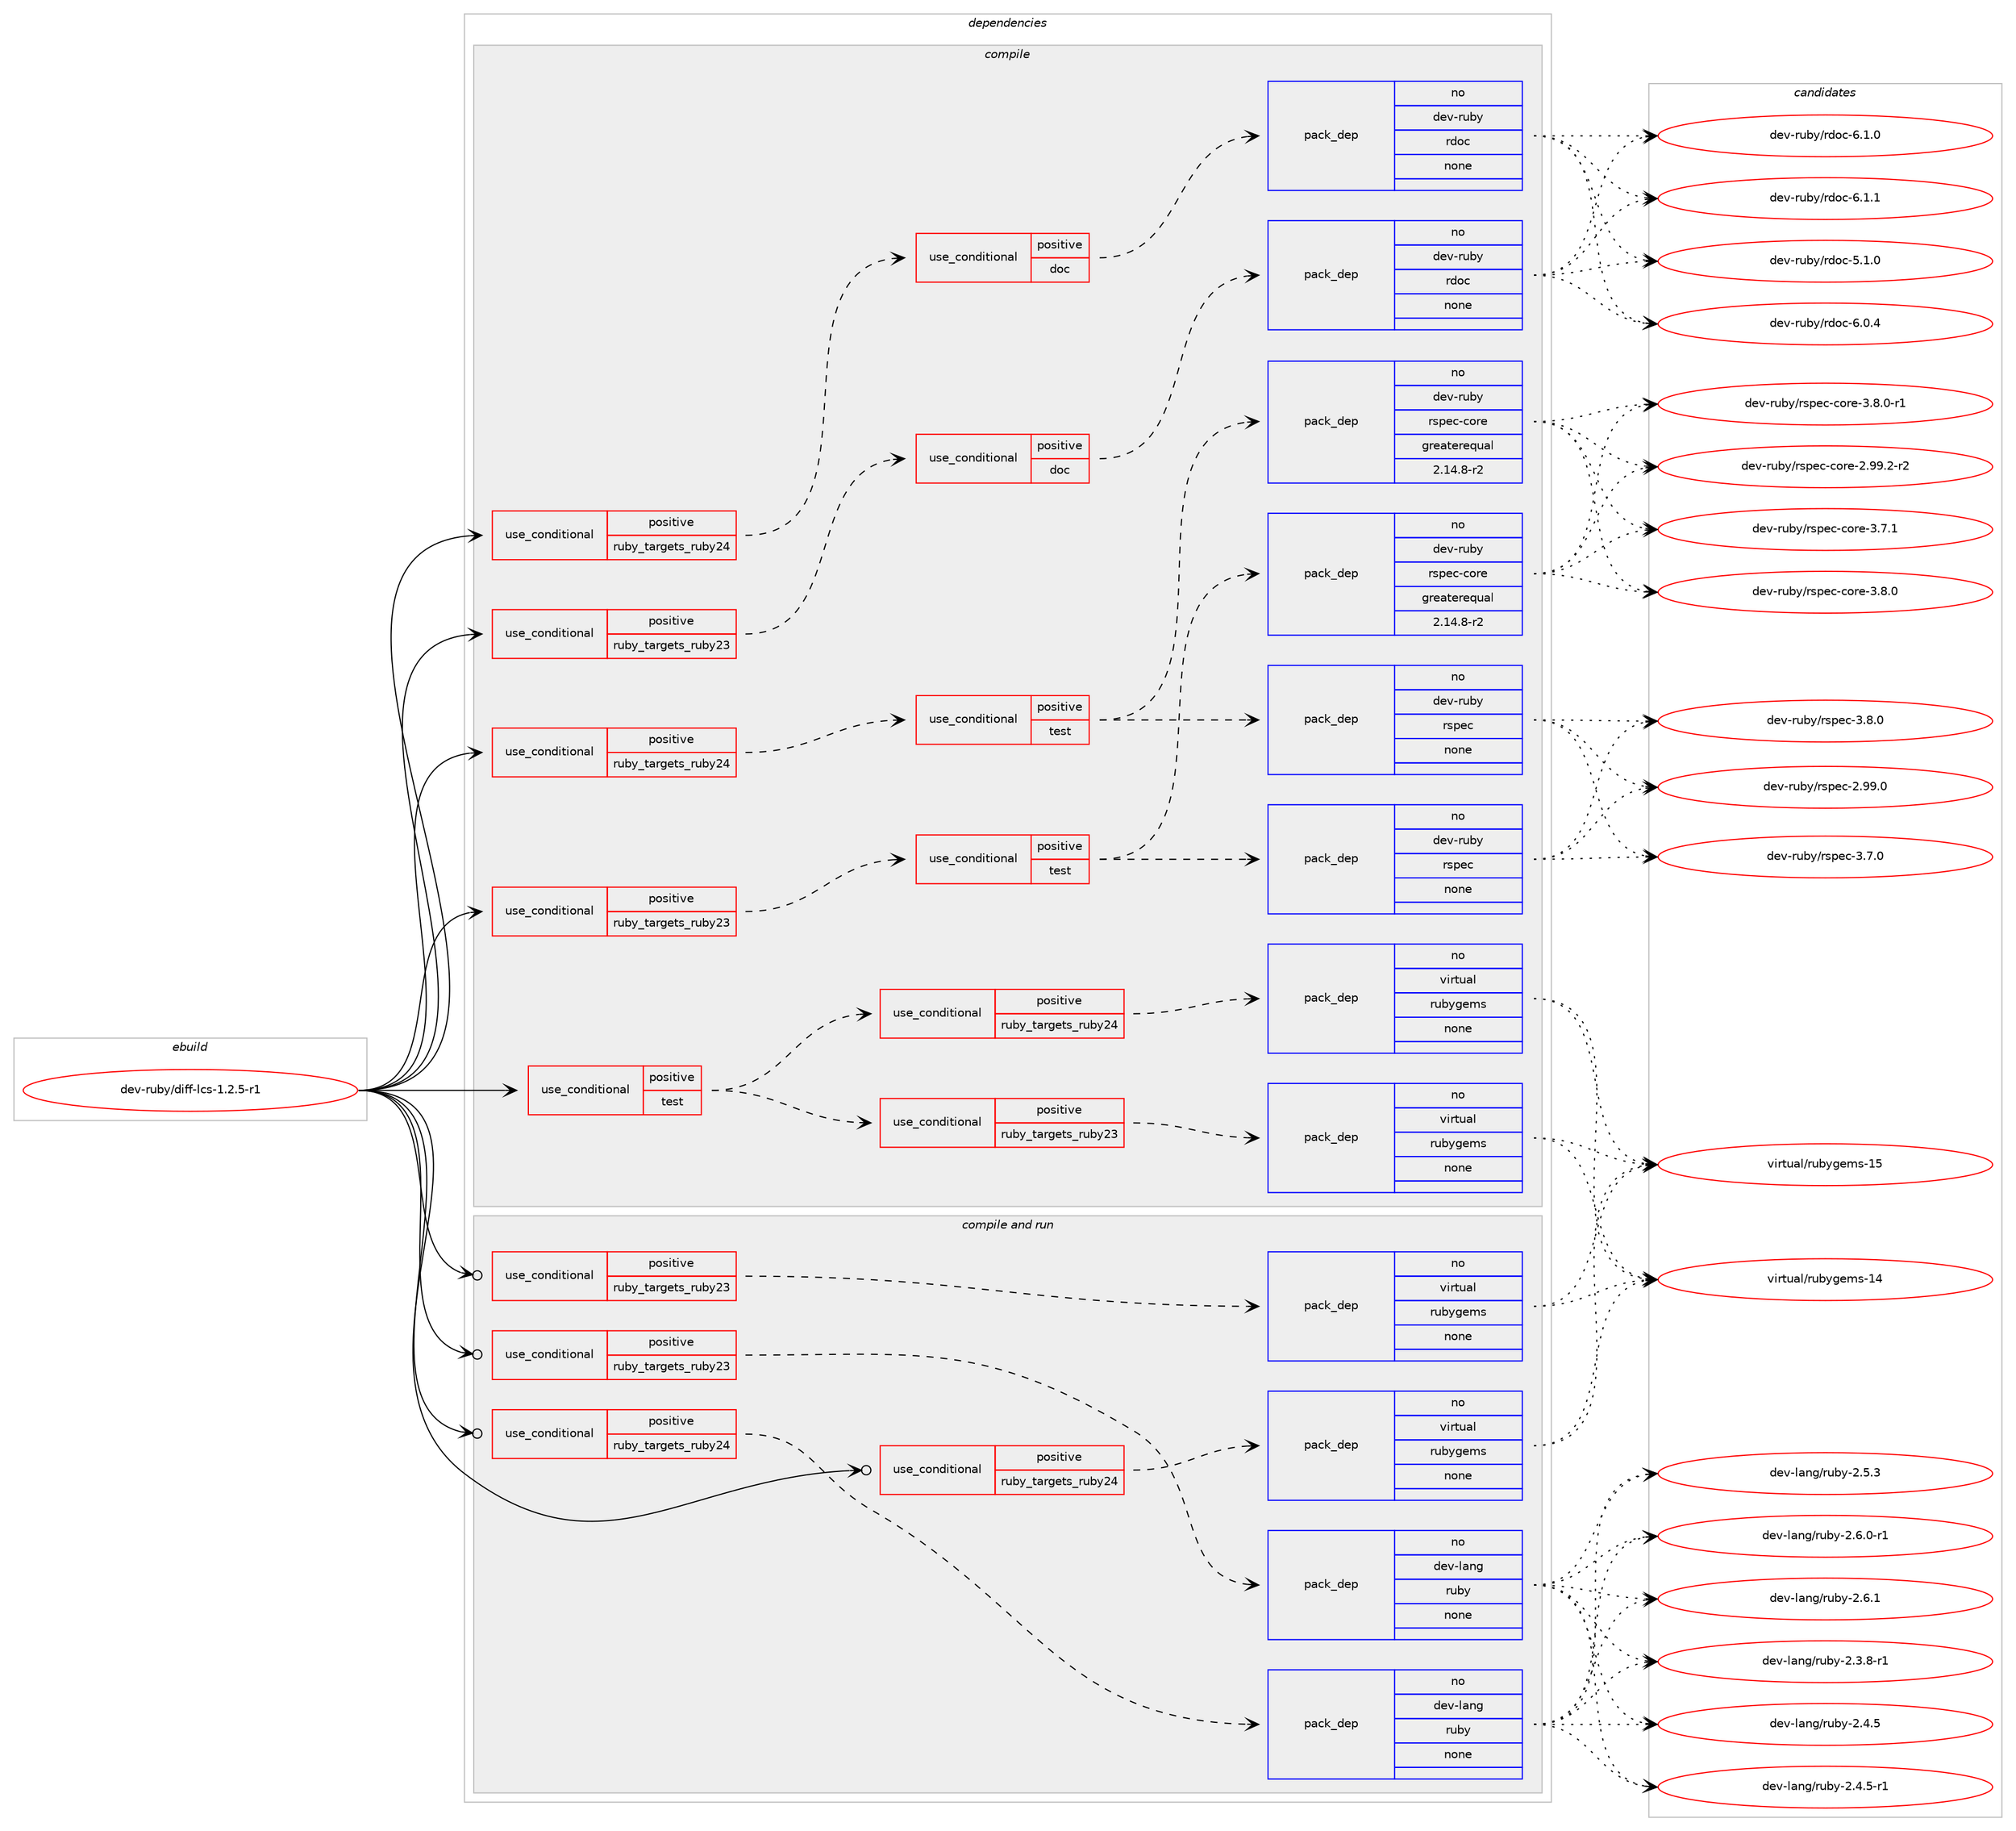 digraph prolog {

# *************
# Graph options
# *************

newrank=true;
concentrate=true;
compound=true;
graph [rankdir=LR,fontname=Helvetica,fontsize=10,ranksep=1.5];#, ranksep=2.5, nodesep=0.2];
edge  [arrowhead=vee];
node  [fontname=Helvetica,fontsize=10];

# **********
# The ebuild
# **********

subgraph cluster_leftcol {
color=gray;
rank=same;
label=<<i>ebuild</i>>;
id [label="dev-ruby/diff-lcs-1.2.5-r1", color=red, width=4, href="../dev-ruby/diff-lcs-1.2.5-r1.svg"];
}

# ****************
# The dependencies
# ****************

subgraph cluster_midcol {
color=gray;
label=<<i>dependencies</i>>;
subgraph cluster_compile {
fillcolor="#eeeeee";
style=filled;
label=<<i>compile</i>>;
subgraph cond398364 {
dependency1490591 [label=<<TABLE BORDER="0" CELLBORDER="1" CELLSPACING="0" CELLPADDING="4"><TR><TD ROWSPAN="3" CELLPADDING="10">use_conditional</TD></TR><TR><TD>positive</TD></TR><TR><TD>ruby_targets_ruby23</TD></TR></TABLE>>, shape=none, color=red];
subgraph cond398365 {
dependency1490592 [label=<<TABLE BORDER="0" CELLBORDER="1" CELLSPACING="0" CELLPADDING="4"><TR><TD ROWSPAN="3" CELLPADDING="10">use_conditional</TD></TR><TR><TD>positive</TD></TR><TR><TD>doc</TD></TR></TABLE>>, shape=none, color=red];
subgraph pack1068783 {
dependency1490593 [label=<<TABLE BORDER="0" CELLBORDER="1" CELLSPACING="0" CELLPADDING="4" WIDTH="220"><TR><TD ROWSPAN="6" CELLPADDING="30">pack_dep</TD></TR><TR><TD WIDTH="110">no</TD></TR><TR><TD>dev-ruby</TD></TR><TR><TD>rdoc</TD></TR><TR><TD>none</TD></TR><TR><TD></TD></TR></TABLE>>, shape=none, color=blue];
}
dependency1490592:e -> dependency1490593:w [weight=20,style="dashed",arrowhead="vee"];
}
dependency1490591:e -> dependency1490592:w [weight=20,style="dashed",arrowhead="vee"];
}
id:e -> dependency1490591:w [weight=20,style="solid",arrowhead="vee"];
subgraph cond398366 {
dependency1490594 [label=<<TABLE BORDER="0" CELLBORDER="1" CELLSPACING="0" CELLPADDING="4"><TR><TD ROWSPAN="3" CELLPADDING="10">use_conditional</TD></TR><TR><TD>positive</TD></TR><TR><TD>ruby_targets_ruby23</TD></TR></TABLE>>, shape=none, color=red];
subgraph cond398367 {
dependency1490595 [label=<<TABLE BORDER="0" CELLBORDER="1" CELLSPACING="0" CELLPADDING="4"><TR><TD ROWSPAN="3" CELLPADDING="10">use_conditional</TD></TR><TR><TD>positive</TD></TR><TR><TD>test</TD></TR></TABLE>>, shape=none, color=red];
subgraph pack1068784 {
dependency1490596 [label=<<TABLE BORDER="0" CELLBORDER="1" CELLSPACING="0" CELLPADDING="4" WIDTH="220"><TR><TD ROWSPAN="6" CELLPADDING="30">pack_dep</TD></TR><TR><TD WIDTH="110">no</TD></TR><TR><TD>dev-ruby</TD></TR><TR><TD>rspec</TD></TR><TR><TD>none</TD></TR><TR><TD></TD></TR></TABLE>>, shape=none, color=blue];
}
dependency1490595:e -> dependency1490596:w [weight=20,style="dashed",arrowhead="vee"];
subgraph pack1068785 {
dependency1490597 [label=<<TABLE BORDER="0" CELLBORDER="1" CELLSPACING="0" CELLPADDING="4" WIDTH="220"><TR><TD ROWSPAN="6" CELLPADDING="30">pack_dep</TD></TR><TR><TD WIDTH="110">no</TD></TR><TR><TD>dev-ruby</TD></TR><TR><TD>rspec-core</TD></TR><TR><TD>greaterequal</TD></TR><TR><TD>2.14.8-r2</TD></TR></TABLE>>, shape=none, color=blue];
}
dependency1490595:e -> dependency1490597:w [weight=20,style="dashed",arrowhead="vee"];
}
dependency1490594:e -> dependency1490595:w [weight=20,style="dashed",arrowhead="vee"];
}
id:e -> dependency1490594:w [weight=20,style="solid",arrowhead="vee"];
subgraph cond398368 {
dependency1490598 [label=<<TABLE BORDER="0" CELLBORDER="1" CELLSPACING="0" CELLPADDING="4"><TR><TD ROWSPAN="3" CELLPADDING="10">use_conditional</TD></TR><TR><TD>positive</TD></TR><TR><TD>ruby_targets_ruby24</TD></TR></TABLE>>, shape=none, color=red];
subgraph cond398369 {
dependency1490599 [label=<<TABLE BORDER="0" CELLBORDER="1" CELLSPACING="0" CELLPADDING="4"><TR><TD ROWSPAN="3" CELLPADDING="10">use_conditional</TD></TR><TR><TD>positive</TD></TR><TR><TD>doc</TD></TR></TABLE>>, shape=none, color=red];
subgraph pack1068786 {
dependency1490600 [label=<<TABLE BORDER="0" CELLBORDER="1" CELLSPACING="0" CELLPADDING="4" WIDTH="220"><TR><TD ROWSPAN="6" CELLPADDING="30">pack_dep</TD></TR><TR><TD WIDTH="110">no</TD></TR><TR><TD>dev-ruby</TD></TR><TR><TD>rdoc</TD></TR><TR><TD>none</TD></TR><TR><TD></TD></TR></TABLE>>, shape=none, color=blue];
}
dependency1490599:e -> dependency1490600:w [weight=20,style="dashed",arrowhead="vee"];
}
dependency1490598:e -> dependency1490599:w [weight=20,style="dashed",arrowhead="vee"];
}
id:e -> dependency1490598:w [weight=20,style="solid",arrowhead="vee"];
subgraph cond398370 {
dependency1490601 [label=<<TABLE BORDER="0" CELLBORDER="1" CELLSPACING="0" CELLPADDING="4"><TR><TD ROWSPAN="3" CELLPADDING="10">use_conditional</TD></TR><TR><TD>positive</TD></TR><TR><TD>ruby_targets_ruby24</TD></TR></TABLE>>, shape=none, color=red];
subgraph cond398371 {
dependency1490602 [label=<<TABLE BORDER="0" CELLBORDER="1" CELLSPACING="0" CELLPADDING="4"><TR><TD ROWSPAN="3" CELLPADDING="10">use_conditional</TD></TR><TR><TD>positive</TD></TR><TR><TD>test</TD></TR></TABLE>>, shape=none, color=red];
subgraph pack1068787 {
dependency1490603 [label=<<TABLE BORDER="0" CELLBORDER="1" CELLSPACING="0" CELLPADDING="4" WIDTH="220"><TR><TD ROWSPAN="6" CELLPADDING="30">pack_dep</TD></TR><TR><TD WIDTH="110">no</TD></TR><TR><TD>dev-ruby</TD></TR><TR><TD>rspec</TD></TR><TR><TD>none</TD></TR><TR><TD></TD></TR></TABLE>>, shape=none, color=blue];
}
dependency1490602:e -> dependency1490603:w [weight=20,style="dashed",arrowhead="vee"];
subgraph pack1068788 {
dependency1490604 [label=<<TABLE BORDER="0" CELLBORDER="1" CELLSPACING="0" CELLPADDING="4" WIDTH="220"><TR><TD ROWSPAN="6" CELLPADDING="30">pack_dep</TD></TR><TR><TD WIDTH="110">no</TD></TR><TR><TD>dev-ruby</TD></TR><TR><TD>rspec-core</TD></TR><TR><TD>greaterequal</TD></TR><TR><TD>2.14.8-r2</TD></TR></TABLE>>, shape=none, color=blue];
}
dependency1490602:e -> dependency1490604:w [weight=20,style="dashed",arrowhead="vee"];
}
dependency1490601:e -> dependency1490602:w [weight=20,style="dashed",arrowhead="vee"];
}
id:e -> dependency1490601:w [weight=20,style="solid",arrowhead="vee"];
subgraph cond398372 {
dependency1490605 [label=<<TABLE BORDER="0" CELLBORDER="1" CELLSPACING="0" CELLPADDING="4"><TR><TD ROWSPAN="3" CELLPADDING="10">use_conditional</TD></TR><TR><TD>positive</TD></TR><TR><TD>test</TD></TR></TABLE>>, shape=none, color=red];
subgraph cond398373 {
dependency1490606 [label=<<TABLE BORDER="0" CELLBORDER="1" CELLSPACING="0" CELLPADDING="4"><TR><TD ROWSPAN="3" CELLPADDING="10">use_conditional</TD></TR><TR><TD>positive</TD></TR><TR><TD>ruby_targets_ruby23</TD></TR></TABLE>>, shape=none, color=red];
subgraph pack1068789 {
dependency1490607 [label=<<TABLE BORDER="0" CELLBORDER="1" CELLSPACING="0" CELLPADDING="4" WIDTH="220"><TR><TD ROWSPAN="6" CELLPADDING="30">pack_dep</TD></TR><TR><TD WIDTH="110">no</TD></TR><TR><TD>virtual</TD></TR><TR><TD>rubygems</TD></TR><TR><TD>none</TD></TR><TR><TD></TD></TR></TABLE>>, shape=none, color=blue];
}
dependency1490606:e -> dependency1490607:w [weight=20,style="dashed",arrowhead="vee"];
}
dependency1490605:e -> dependency1490606:w [weight=20,style="dashed",arrowhead="vee"];
subgraph cond398374 {
dependency1490608 [label=<<TABLE BORDER="0" CELLBORDER="1" CELLSPACING="0" CELLPADDING="4"><TR><TD ROWSPAN="3" CELLPADDING="10">use_conditional</TD></TR><TR><TD>positive</TD></TR><TR><TD>ruby_targets_ruby24</TD></TR></TABLE>>, shape=none, color=red];
subgraph pack1068790 {
dependency1490609 [label=<<TABLE BORDER="0" CELLBORDER="1" CELLSPACING="0" CELLPADDING="4" WIDTH="220"><TR><TD ROWSPAN="6" CELLPADDING="30">pack_dep</TD></TR><TR><TD WIDTH="110">no</TD></TR><TR><TD>virtual</TD></TR><TR><TD>rubygems</TD></TR><TR><TD>none</TD></TR><TR><TD></TD></TR></TABLE>>, shape=none, color=blue];
}
dependency1490608:e -> dependency1490609:w [weight=20,style="dashed",arrowhead="vee"];
}
dependency1490605:e -> dependency1490608:w [weight=20,style="dashed",arrowhead="vee"];
}
id:e -> dependency1490605:w [weight=20,style="solid",arrowhead="vee"];
}
subgraph cluster_compileandrun {
fillcolor="#eeeeee";
style=filled;
label=<<i>compile and run</i>>;
subgraph cond398375 {
dependency1490610 [label=<<TABLE BORDER="0" CELLBORDER="1" CELLSPACING="0" CELLPADDING="4"><TR><TD ROWSPAN="3" CELLPADDING="10">use_conditional</TD></TR><TR><TD>positive</TD></TR><TR><TD>ruby_targets_ruby23</TD></TR></TABLE>>, shape=none, color=red];
subgraph pack1068791 {
dependency1490611 [label=<<TABLE BORDER="0" CELLBORDER="1" CELLSPACING="0" CELLPADDING="4" WIDTH="220"><TR><TD ROWSPAN="6" CELLPADDING="30">pack_dep</TD></TR><TR><TD WIDTH="110">no</TD></TR><TR><TD>dev-lang</TD></TR><TR><TD>ruby</TD></TR><TR><TD>none</TD></TR><TR><TD></TD></TR></TABLE>>, shape=none, color=blue];
}
dependency1490610:e -> dependency1490611:w [weight=20,style="dashed",arrowhead="vee"];
}
id:e -> dependency1490610:w [weight=20,style="solid",arrowhead="odotvee"];
subgraph cond398376 {
dependency1490612 [label=<<TABLE BORDER="0" CELLBORDER="1" CELLSPACING="0" CELLPADDING="4"><TR><TD ROWSPAN="3" CELLPADDING="10">use_conditional</TD></TR><TR><TD>positive</TD></TR><TR><TD>ruby_targets_ruby23</TD></TR></TABLE>>, shape=none, color=red];
subgraph pack1068792 {
dependency1490613 [label=<<TABLE BORDER="0" CELLBORDER="1" CELLSPACING="0" CELLPADDING="4" WIDTH="220"><TR><TD ROWSPAN="6" CELLPADDING="30">pack_dep</TD></TR><TR><TD WIDTH="110">no</TD></TR><TR><TD>virtual</TD></TR><TR><TD>rubygems</TD></TR><TR><TD>none</TD></TR><TR><TD></TD></TR></TABLE>>, shape=none, color=blue];
}
dependency1490612:e -> dependency1490613:w [weight=20,style="dashed",arrowhead="vee"];
}
id:e -> dependency1490612:w [weight=20,style="solid",arrowhead="odotvee"];
subgraph cond398377 {
dependency1490614 [label=<<TABLE BORDER="0" CELLBORDER="1" CELLSPACING="0" CELLPADDING="4"><TR><TD ROWSPAN="3" CELLPADDING="10">use_conditional</TD></TR><TR><TD>positive</TD></TR><TR><TD>ruby_targets_ruby24</TD></TR></TABLE>>, shape=none, color=red];
subgraph pack1068793 {
dependency1490615 [label=<<TABLE BORDER="0" CELLBORDER="1" CELLSPACING="0" CELLPADDING="4" WIDTH="220"><TR><TD ROWSPAN="6" CELLPADDING="30">pack_dep</TD></TR><TR><TD WIDTH="110">no</TD></TR><TR><TD>dev-lang</TD></TR><TR><TD>ruby</TD></TR><TR><TD>none</TD></TR><TR><TD></TD></TR></TABLE>>, shape=none, color=blue];
}
dependency1490614:e -> dependency1490615:w [weight=20,style="dashed",arrowhead="vee"];
}
id:e -> dependency1490614:w [weight=20,style="solid",arrowhead="odotvee"];
subgraph cond398378 {
dependency1490616 [label=<<TABLE BORDER="0" CELLBORDER="1" CELLSPACING="0" CELLPADDING="4"><TR><TD ROWSPAN="3" CELLPADDING="10">use_conditional</TD></TR><TR><TD>positive</TD></TR><TR><TD>ruby_targets_ruby24</TD></TR></TABLE>>, shape=none, color=red];
subgraph pack1068794 {
dependency1490617 [label=<<TABLE BORDER="0" CELLBORDER="1" CELLSPACING="0" CELLPADDING="4" WIDTH="220"><TR><TD ROWSPAN="6" CELLPADDING="30">pack_dep</TD></TR><TR><TD WIDTH="110">no</TD></TR><TR><TD>virtual</TD></TR><TR><TD>rubygems</TD></TR><TR><TD>none</TD></TR><TR><TD></TD></TR></TABLE>>, shape=none, color=blue];
}
dependency1490616:e -> dependency1490617:w [weight=20,style="dashed",arrowhead="vee"];
}
id:e -> dependency1490616:w [weight=20,style="solid",arrowhead="odotvee"];
}
subgraph cluster_run {
fillcolor="#eeeeee";
style=filled;
label=<<i>run</i>>;
}
}

# **************
# The candidates
# **************

subgraph cluster_choices {
rank=same;
color=gray;
label=<<i>candidates</i>>;

subgraph choice1068783 {
color=black;
nodesep=1;
choice10010111845114117981214711410011199455346494648 [label="dev-ruby/rdoc-5.1.0", color=red, width=4,href="../dev-ruby/rdoc-5.1.0.svg"];
choice10010111845114117981214711410011199455446484652 [label="dev-ruby/rdoc-6.0.4", color=red, width=4,href="../dev-ruby/rdoc-6.0.4.svg"];
choice10010111845114117981214711410011199455446494648 [label="dev-ruby/rdoc-6.1.0", color=red, width=4,href="../dev-ruby/rdoc-6.1.0.svg"];
choice10010111845114117981214711410011199455446494649 [label="dev-ruby/rdoc-6.1.1", color=red, width=4,href="../dev-ruby/rdoc-6.1.1.svg"];
dependency1490593:e -> choice10010111845114117981214711410011199455346494648:w [style=dotted,weight="100"];
dependency1490593:e -> choice10010111845114117981214711410011199455446484652:w [style=dotted,weight="100"];
dependency1490593:e -> choice10010111845114117981214711410011199455446494648:w [style=dotted,weight="100"];
dependency1490593:e -> choice10010111845114117981214711410011199455446494649:w [style=dotted,weight="100"];
}
subgraph choice1068784 {
color=black;
nodesep=1;
choice1001011184511411798121471141151121019945504657574648 [label="dev-ruby/rspec-2.99.0", color=red, width=4,href="../dev-ruby/rspec-2.99.0.svg"];
choice10010111845114117981214711411511210199455146554648 [label="dev-ruby/rspec-3.7.0", color=red, width=4,href="../dev-ruby/rspec-3.7.0.svg"];
choice10010111845114117981214711411511210199455146564648 [label="dev-ruby/rspec-3.8.0", color=red, width=4,href="../dev-ruby/rspec-3.8.0.svg"];
dependency1490596:e -> choice1001011184511411798121471141151121019945504657574648:w [style=dotted,weight="100"];
dependency1490596:e -> choice10010111845114117981214711411511210199455146554648:w [style=dotted,weight="100"];
dependency1490596:e -> choice10010111845114117981214711411511210199455146564648:w [style=dotted,weight="100"];
}
subgraph choice1068785 {
color=black;
nodesep=1;
choice100101118451141179812147114115112101994599111114101455046575746504511450 [label="dev-ruby/rspec-core-2.99.2-r2", color=red, width=4,href="../dev-ruby/rspec-core-2.99.2-r2.svg"];
choice100101118451141179812147114115112101994599111114101455146554649 [label="dev-ruby/rspec-core-3.7.1", color=red, width=4,href="../dev-ruby/rspec-core-3.7.1.svg"];
choice100101118451141179812147114115112101994599111114101455146564648 [label="dev-ruby/rspec-core-3.8.0", color=red, width=4,href="../dev-ruby/rspec-core-3.8.0.svg"];
choice1001011184511411798121471141151121019945991111141014551465646484511449 [label="dev-ruby/rspec-core-3.8.0-r1", color=red, width=4,href="../dev-ruby/rspec-core-3.8.0-r1.svg"];
dependency1490597:e -> choice100101118451141179812147114115112101994599111114101455046575746504511450:w [style=dotted,weight="100"];
dependency1490597:e -> choice100101118451141179812147114115112101994599111114101455146554649:w [style=dotted,weight="100"];
dependency1490597:e -> choice100101118451141179812147114115112101994599111114101455146564648:w [style=dotted,weight="100"];
dependency1490597:e -> choice1001011184511411798121471141151121019945991111141014551465646484511449:w [style=dotted,weight="100"];
}
subgraph choice1068786 {
color=black;
nodesep=1;
choice10010111845114117981214711410011199455346494648 [label="dev-ruby/rdoc-5.1.0", color=red, width=4,href="../dev-ruby/rdoc-5.1.0.svg"];
choice10010111845114117981214711410011199455446484652 [label="dev-ruby/rdoc-6.0.4", color=red, width=4,href="../dev-ruby/rdoc-6.0.4.svg"];
choice10010111845114117981214711410011199455446494648 [label="dev-ruby/rdoc-6.1.0", color=red, width=4,href="../dev-ruby/rdoc-6.1.0.svg"];
choice10010111845114117981214711410011199455446494649 [label="dev-ruby/rdoc-6.1.1", color=red, width=4,href="../dev-ruby/rdoc-6.1.1.svg"];
dependency1490600:e -> choice10010111845114117981214711410011199455346494648:w [style=dotted,weight="100"];
dependency1490600:e -> choice10010111845114117981214711410011199455446484652:w [style=dotted,weight="100"];
dependency1490600:e -> choice10010111845114117981214711410011199455446494648:w [style=dotted,weight="100"];
dependency1490600:e -> choice10010111845114117981214711410011199455446494649:w [style=dotted,weight="100"];
}
subgraph choice1068787 {
color=black;
nodesep=1;
choice1001011184511411798121471141151121019945504657574648 [label="dev-ruby/rspec-2.99.0", color=red, width=4,href="../dev-ruby/rspec-2.99.0.svg"];
choice10010111845114117981214711411511210199455146554648 [label="dev-ruby/rspec-3.7.0", color=red, width=4,href="../dev-ruby/rspec-3.7.0.svg"];
choice10010111845114117981214711411511210199455146564648 [label="dev-ruby/rspec-3.8.0", color=red, width=4,href="../dev-ruby/rspec-3.8.0.svg"];
dependency1490603:e -> choice1001011184511411798121471141151121019945504657574648:w [style=dotted,weight="100"];
dependency1490603:e -> choice10010111845114117981214711411511210199455146554648:w [style=dotted,weight="100"];
dependency1490603:e -> choice10010111845114117981214711411511210199455146564648:w [style=dotted,weight="100"];
}
subgraph choice1068788 {
color=black;
nodesep=1;
choice100101118451141179812147114115112101994599111114101455046575746504511450 [label="dev-ruby/rspec-core-2.99.2-r2", color=red, width=4,href="../dev-ruby/rspec-core-2.99.2-r2.svg"];
choice100101118451141179812147114115112101994599111114101455146554649 [label="dev-ruby/rspec-core-3.7.1", color=red, width=4,href="../dev-ruby/rspec-core-3.7.1.svg"];
choice100101118451141179812147114115112101994599111114101455146564648 [label="dev-ruby/rspec-core-3.8.0", color=red, width=4,href="../dev-ruby/rspec-core-3.8.0.svg"];
choice1001011184511411798121471141151121019945991111141014551465646484511449 [label="dev-ruby/rspec-core-3.8.0-r1", color=red, width=4,href="../dev-ruby/rspec-core-3.8.0-r1.svg"];
dependency1490604:e -> choice100101118451141179812147114115112101994599111114101455046575746504511450:w [style=dotted,weight="100"];
dependency1490604:e -> choice100101118451141179812147114115112101994599111114101455146554649:w [style=dotted,weight="100"];
dependency1490604:e -> choice100101118451141179812147114115112101994599111114101455146564648:w [style=dotted,weight="100"];
dependency1490604:e -> choice1001011184511411798121471141151121019945991111141014551465646484511449:w [style=dotted,weight="100"];
}
subgraph choice1068789 {
color=black;
nodesep=1;
choice118105114116117971084711411798121103101109115454952 [label="virtual/rubygems-14", color=red, width=4,href="../virtual/rubygems-14.svg"];
choice118105114116117971084711411798121103101109115454953 [label="virtual/rubygems-15", color=red, width=4,href="../virtual/rubygems-15.svg"];
dependency1490607:e -> choice118105114116117971084711411798121103101109115454952:w [style=dotted,weight="100"];
dependency1490607:e -> choice118105114116117971084711411798121103101109115454953:w [style=dotted,weight="100"];
}
subgraph choice1068790 {
color=black;
nodesep=1;
choice118105114116117971084711411798121103101109115454952 [label="virtual/rubygems-14", color=red, width=4,href="../virtual/rubygems-14.svg"];
choice118105114116117971084711411798121103101109115454953 [label="virtual/rubygems-15", color=red, width=4,href="../virtual/rubygems-15.svg"];
dependency1490609:e -> choice118105114116117971084711411798121103101109115454952:w [style=dotted,weight="100"];
dependency1490609:e -> choice118105114116117971084711411798121103101109115454953:w [style=dotted,weight="100"];
}
subgraph choice1068791 {
color=black;
nodesep=1;
choice100101118451089711010347114117981214550465146564511449 [label="dev-lang/ruby-2.3.8-r1", color=red, width=4,href="../dev-lang/ruby-2.3.8-r1.svg"];
choice10010111845108971101034711411798121455046524653 [label="dev-lang/ruby-2.4.5", color=red, width=4,href="../dev-lang/ruby-2.4.5.svg"];
choice100101118451089711010347114117981214550465246534511449 [label="dev-lang/ruby-2.4.5-r1", color=red, width=4,href="../dev-lang/ruby-2.4.5-r1.svg"];
choice10010111845108971101034711411798121455046534651 [label="dev-lang/ruby-2.5.3", color=red, width=4,href="../dev-lang/ruby-2.5.3.svg"];
choice100101118451089711010347114117981214550465446484511449 [label="dev-lang/ruby-2.6.0-r1", color=red, width=4,href="../dev-lang/ruby-2.6.0-r1.svg"];
choice10010111845108971101034711411798121455046544649 [label="dev-lang/ruby-2.6.1", color=red, width=4,href="../dev-lang/ruby-2.6.1.svg"];
dependency1490611:e -> choice100101118451089711010347114117981214550465146564511449:w [style=dotted,weight="100"];
dependency1490611:e -> choice10010111845108971101034711411798121455046524653:w [style=dotted,weight="100"];
dependency1490611:e -> choice100101118451089711010347114117981214550465246534511449:w [style=dotted,weight="100"];
dependency1490611:e -> choice10010111845108971101034711411798121455046534651:w [style=dotted,weight="100"];
dependency1490611:e -> choice100101118451089711010347114117981214550465446484511449:w [style=dotted,weight="100"];
dependency1490611:e -> choice10010111845108971101034711411798121455046544649:w [style=dotted,weight="100"];
}
subgraph choice1068792 {
color=black;
nodesep=1;
choice118105114116117971084711411798121103101109115454952 [label="virtual/rubygems-14", color=red, width=4,href="../virtual/rubygems-14.svg"];
choice118105114116117971084711411798121103101109115454953 [label="virtual/rubygems-15", color=red, width=4,href="../virtual/rubygems-15.svg"];
dependency1490613:e -> choice118105114116117971084711411798121103101109115454952:w [style=dotted,weight="100"];
dependency1490613:e -> choice118105114116117971084711411798121103101109115454953:w [style=dotted,weight="100"];
}
subgraph choice1068793 {
color=black;
nodesep=1;
choice100101118451089711010347114117981214550465146564511449 [label="dev-lang/ruby-2.3.8-r1", color=red, width=4,href="../dev-lang/ruby-2.3.8-r1.svg"];
choice10010111845108971101034711411798121455046524653 [label="dev-lang/ruby-2.4.5", color=red, width=4,href="../dev-lang/ruby-2.4.5.svg"];
choice100101118451089711010347114117981214550465246534511449 [label="dev-lang/ruby-2.4.5-r1", color=red, width=4,href="../dev-lang/ruby-2.4.5-r1.svg"];
choice10010111845108971101034711411798121455046534651 [label="dev-lang/ruby-2.5.3", color=red, width=4,href="../dev-lang/ruby-2.5.3.svg"];
choice100101118451089711010347114117981214550465446484511449 [label="dev-lang/ruby-2.6.0-r1", color=red, width=4,href="../dev-lang/ruby-2.6.0-r1.svg"];
choice10010111845108971101034711411798121455046544649 [label="dev-lang/ruby-2.6.1", color=red, width=4,href="../dev-lang/ruby-2.6.1.svg"];
dependency1490615:e -> choice100101118451089711010347114117981214550465146564511449:w [style=dotted,weight="100"];
dependency1490615:e -> choice10010111845108971101034711411798121455046524653:w [style=dotted,weight="100"];
dependency1490615:e -> choice100101118451089711010347114117981214550465246534511449:w [style=dotted,weight="100"];
dependency1490615:e -> choice10010111845108971101034711411798121455046534651:w [style=dotted,weight="100"];
dependency1490615:e -> choice100101118451089711010347114117981214550465446484511449:w [style=dotted,weight="100"];
dependency1490615:e -> choice10010111845108971101034711411798121455046544649:w [style=dotted,weight="100"];
}
subgraph choice1068794 {
color=black;
nodesep=1;
choice118105114116117971084711411798121103101109115454952 [label="virtual/rubygems-14", color=red, width=4,href="../virtual/rubygems-14.svg"];
choice118105114116117971084711411798121103101109115454953 [label="virtual/rubygems-15", color=red, width=4,href="../virtual/rubygems-15.svg"];
dependency1490617:e -> choice118105114116117971084711411798121103101109115454952:w [style=dotted,weight="100"];
dependency1490617:e -> choice118105114116117971084711411798121103101109115454953:w [style=dotted,weight="100"];
}
}

}
